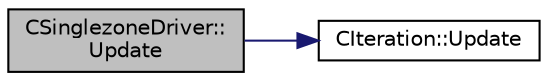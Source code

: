 digraph "CSinglezoneDriver::Update"
{
 // LATEX_PDF_SIZE
  edge [fontname="Helvetica",fontsize="10",labelfontname="Helvetica",labelfontsize="10"];
  node [fontname="Helvetica",fontsize="10",shape=record];
  rankdir="LR";
  Node1 [label="CSinglezoneDriver::\lUpdate",height=0.2,width=0.4,color="black", fillcolor="grey75", style="filled", fontcolor="black",tooltip="Update the dual-time solution within multiple zones."];
  Node1 -> Node2 [color="midnightblue",fontsize="10",style="solid",fontname="Helvetica"];
  Node2 [label="CIteration::Update",height=0.2,width=0.4,color="black", fillcolor="white", style="filled",URL="$classCIteration.html#a260de149dc3e6e94868fc5153f19d747",tooltip="A virtual member."];
}
